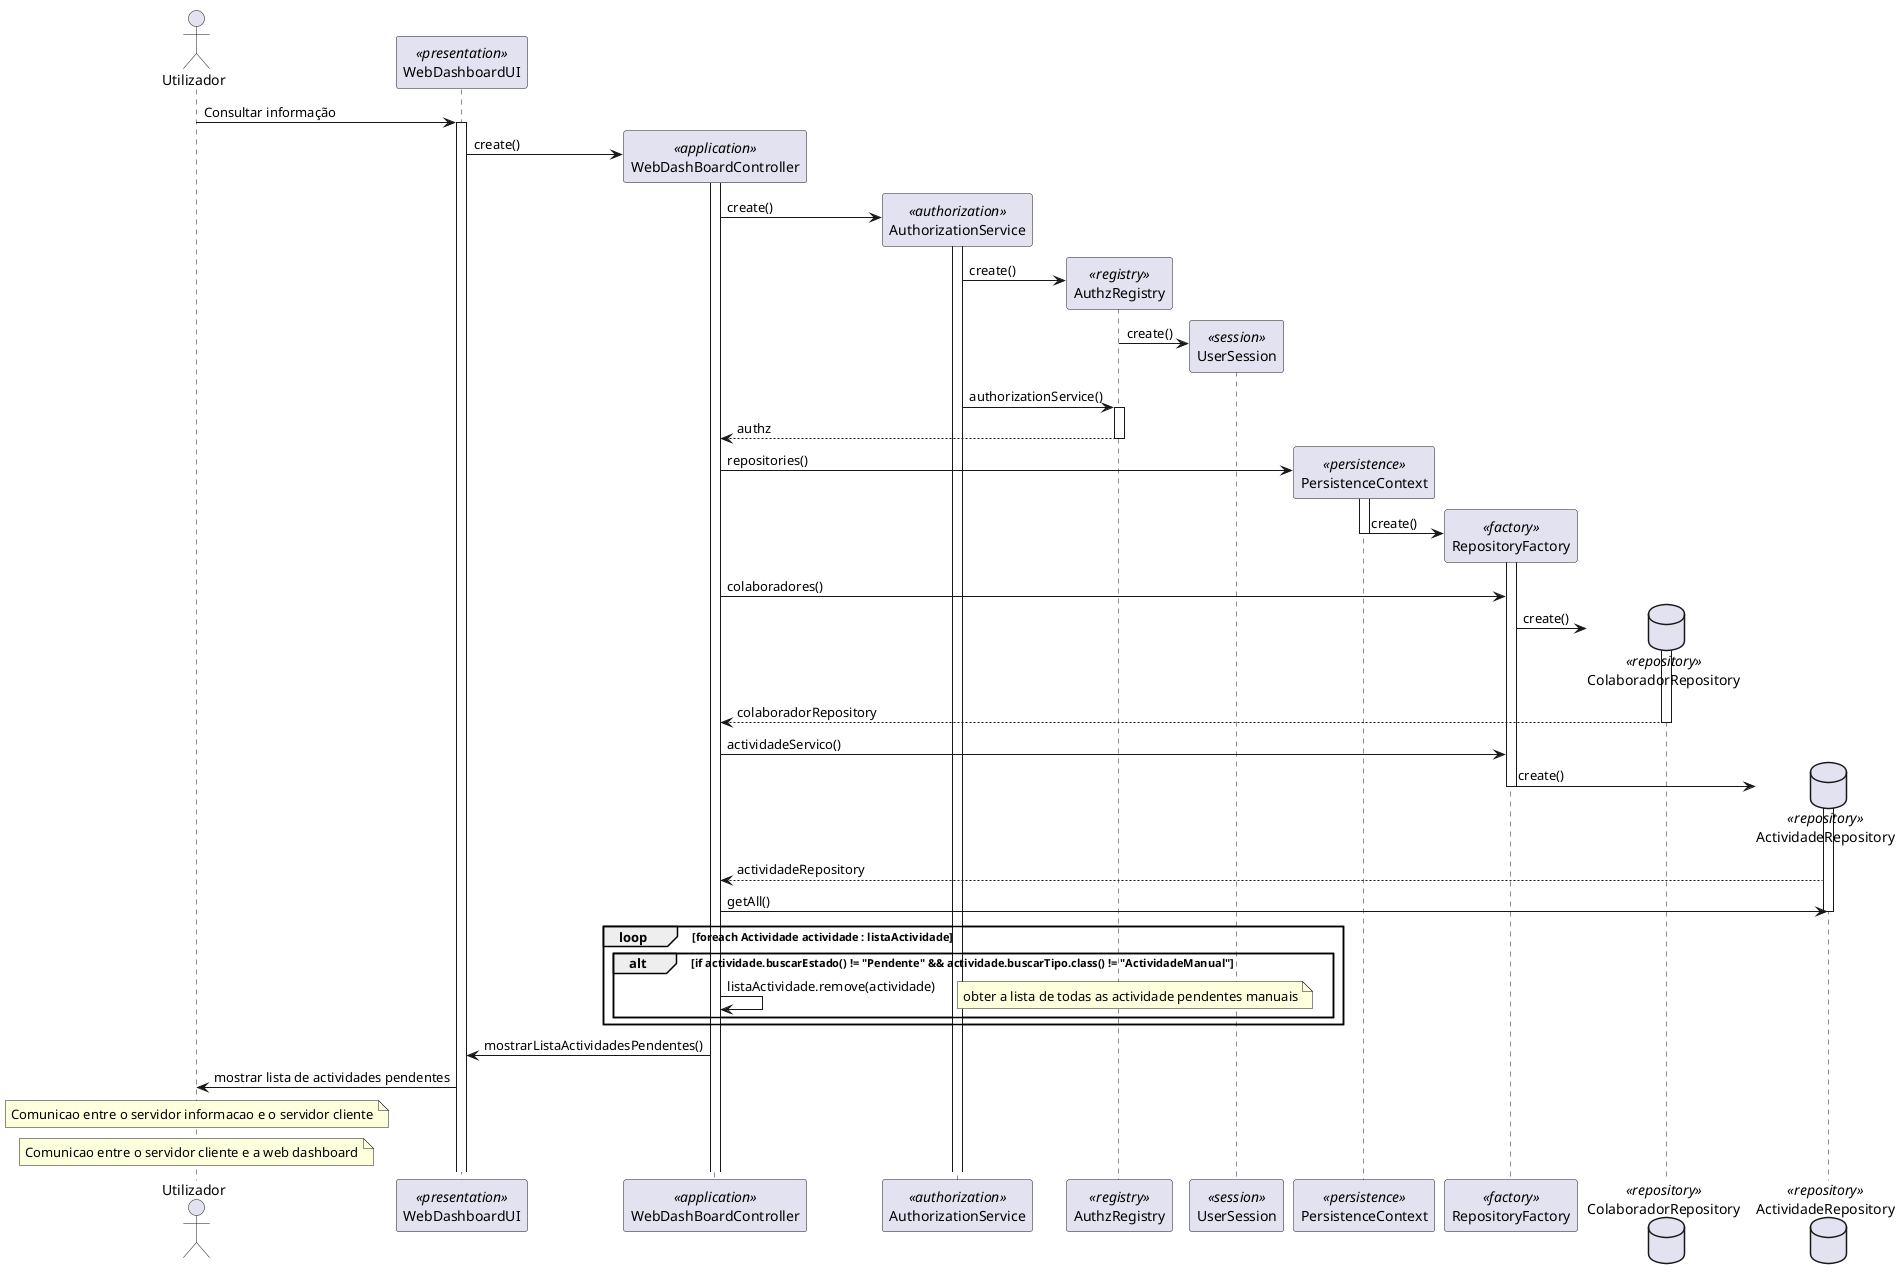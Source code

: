 @startuml

 'Exibir dashboard com tarefas pendentes. Do dashboard deve constar, entre outras dados, o
 'número de tarefas pendentes do utilizador, quantas dessas tarefas já terminou o prazo limite de
 'resolução indicado no pedido e quantas terminam esse prazo em breve (e.g. em menos de 1 hora),
 'a distribuição dessas tarefas pelos patamares de urgência e de criticidade. Este deve ser exibido
 'imediatamente após autenticação do utilizador e manter-se sempre atualizado (e.g., ao ser-lhe
 'atribuída a realização de uma nova tarefa, o dashboard deve atualizar, sem intervenção do
 'utilizador, a quantidade de tarefas pendentes)
 '
 'DataLimite de resolução atividade tem de ser comparada com a do pedido
 'Ver padrão observer -> watchDog
 '
 '1) O utilizador acede à dashboard
 '2) A dashboard vai buscar as tarefas pendentes
 '3) A dashboard vê quantas dessas já terminaram o prazo de resolucao do pedido (<1hora)
 '4) Coloca as tarefas por patamares de urgencia e, em caso de empate, por nivel de criticidade
 '
 ' Iteraction Use
 '5) **watchdog que vai estar sempre a ver as tarefas dos utilizadores, e caso uma tarefa seja criada aumenta o nr
 'de tarefas pendentes
 '   ->5.1) o sistema vigia o repositorio de tarefas
 '     ->5.1.1) caso uma tarefa seja criada
 '       ->5.1.2) sistema incrementa o nr de tarefas pendentes, (atualiza o estado da tarefa para pendente)
 '

actor "Utilizador" as UTIL

participant WebDashboardUI as WDUI <<presentation>>
participant WebDashBoardController as CTRL <<application>>

participant AuthorizationService as AUTH <<authorization>>
participant AuthzRegistry as AUTHR <<registry>>
participant UserSession as USER <<session>>
participant PersistenceContext as PC <<persistence>>
participant RepositoryFactory as REP <<factory>>

database ColaboradorRepository as CB <<repository>>
database ActividadeRepository as AR <<repository>>

UTIL -> WDUI: Consultar informação
activate WDUI

    WDUI -> CTRL**: create()




activate CTRL
    CTRL -> AUTH**: create()
activate AUTH
    AUTH -> AUTHR**: create()

    AUTHR -> USER**: create()


    AUTH -> AUTHR: authorizationService()
activate AUTHR
    AUTHR --> CTRL: authz
deactivate AUTHR




    CTRL -> PC**:repositories()

activate PC
    PC -> REP**: create()
deactivate PC
activate REP
    CTRL -> REP: colaboradores()
    REP -> CB**: create()
activate CB
    CB --> CTRL: colaboradorRepository
deactivate CB

    CTRL -> REP: actividadeServico()
    REP -> AR**: create()
deactivate REP
activate AR
    AR --> CTRL: actividadeRepository
    CTRL -> AR: getAll()
deactivate AR

loop foreach Actividade actividade : listaActividade
alt if actividade.buscarEstado() != "Pendente" && actividade.buscarTipo.class() != "ActividadeManual"
    CTRL -> CTRL: listaActividade.remove(actividade)
    note right : obter a lista de todas as actividade pendentes manuais
end
end

CTRL -> WDUI : mostrarListaActividadesPendentes()
WDUI -> UTIL : mostrar lista de actividades pendentes

note over UTIL : Comunicao entre o servidor informacao e o servidor cliente
note over UTIL : Comunicao entre o servidor cliente e a web dashboard


@enduml
